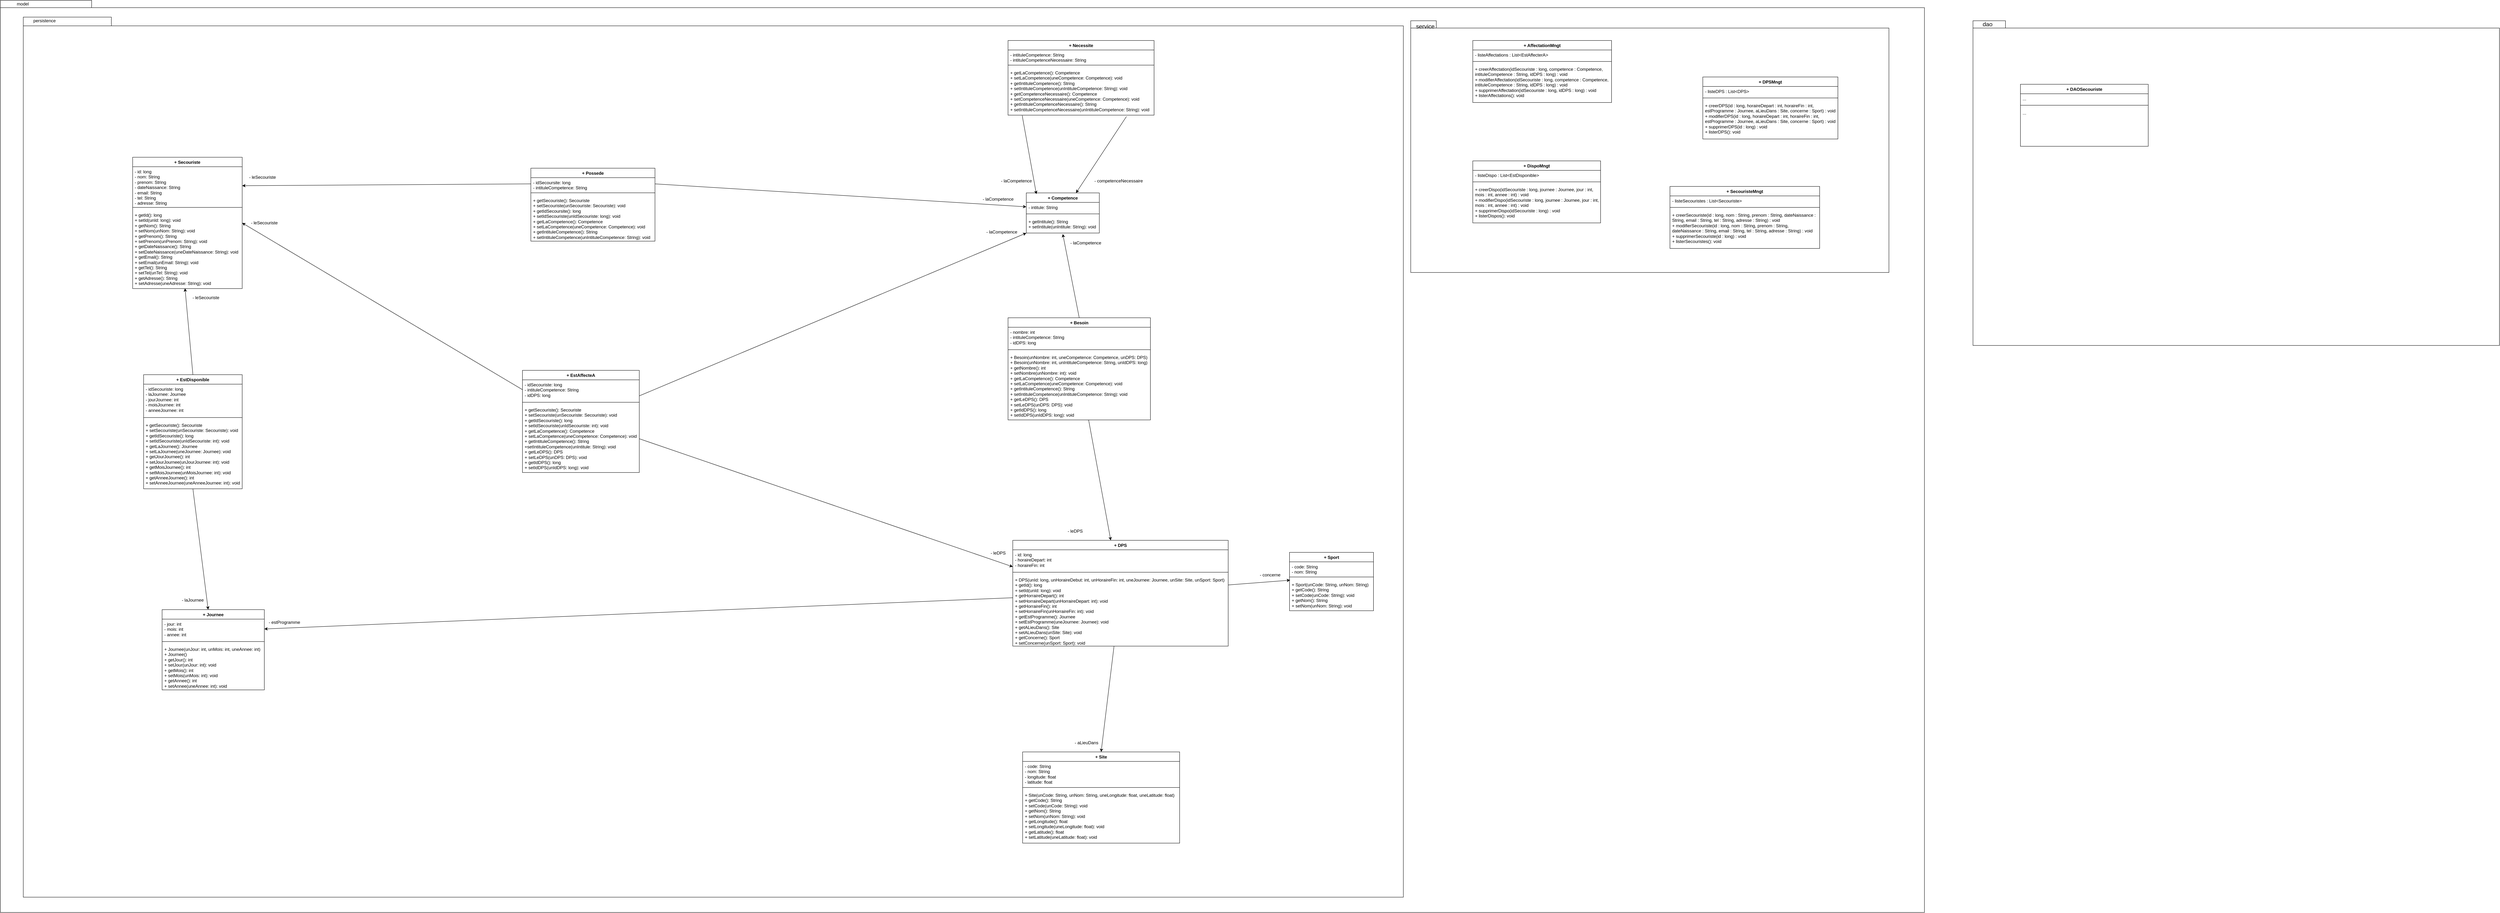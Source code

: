 <mxfile>
    <diagram id="C5RBs43oDa-KdzZeNtuy" name="Page-1">
        <mxGraphModel dx="1405" dy="262" grid="1" gridSize="10" guides="1" tooltips="1" connect="1" arrows="1" fold="1" page="1" pageScale="1" pageWidth="827" pageHeight="1169" math="0" shadow="0">
            <root>
                <mxCell id="WIyWlLk6GJQsqaUBKTNV-0"/>
                <mxCell id="WIyWlLk6GJQsqaUBKTNV-1" parent="WIyWlLk6GJQsqaUBKTNV-0"/>
                <mxCell id="ft2vWSQbbDp8k2CjRcFA-7" value="" style="group" parent="WIyWlLk6GJQsqaUBKTNV-1" vertex="1" connectable="0">
                    <mxGeometry x="-413" y="170" width="6013" height="2500" as="geometry"/>
                </mxCell>
                <mxCell id="ft2vWSQbbDp8k2CjRcFA-8" value="" style="shape=folder;fontStyle=1;spacingTop=10;tabWidth=233;tabHeight=20;tabPosition=left;html=1;whiteSpace=wrap;" parent="ft2vWSQbbDp8k2CjRcFA-7" vertex="1">
                    <mxGeometry width="5270" height="2500" as="geometry"/>
                </mxCell>
                <mxCell id="ft2vWSQbbDp8k2CjRcFA-9" value="model" style="text;html=1;align=center;verticalAlign=middle;whiteSpace=wrap;rounded=0;" parent="ft2vWSQbbDp8k2CjRcFA-7" vertex="1">
                    <mxGeometry x="1.648" y="3.995" width="119.278" height="11.194" as="geometry"/>
                </mxCell>
                <mxCell id="ft2vWSQbbDp8k2CjRcFA-13" value="" style="group" parent="ft2vWSQbbDp8k2CjRcFA-7" vertex="1" connectable="0">
                    <mxGeometry x="62.778" y="55.872" width="5560.848" height="2402.235" as="geometry"/>
                </mxCell>
                <mxCell id="ft2vWSQbbDp8k2CjRcFA-11" value="" style="shape=folder;fontStyle=1;spacingTop=10;tabWidth=70;tabHeight=24;tabPosition=left;html=1;whiteSpace=wrap;" parent="ft2vWSQbbDp8k2CjRcFA-13" vertex="1">
                    <mxGeometry y="-10" width="3780" height="2412.23" as="geometry"/>
                </mxCell>
                <mxCell id="ft2vWSQbbDp8k2CjRcFA-14" value="+ Sport" style="swimlane;fontStyle=1;align=center;verticalAlign=top;childLayout=stackLayout;horizontal=1;startSize=26;horizontalStack=0;resizeParent=1;resizeParentMax=0;resizeLast=0;collapsible=1;marginBottom=0;whiteSpace=wrap;html=1;" parent="ft2vWSQbbDp8k2CjRcFA-13" vertex="1">
                    <mxGeometry x="3468.219" y="1457.131" width="230" height="159.995" as="geometry">
                        <mxRectangle x="4737.219" y="1374.131" width="313.889" height="55.97" as="alternateBounds"/>
                    </mxGeometry>
                </mxCell>
                <mxCell id="ft2vWSQbbDp8k2CjRcFA-15" value="- code: String&lt;div&gt;- nom: String&lt;/div&gt;" style="text;strokeColor=none;fillColor=none;align=left;verticalAlign=top;spacingLeft=4;spacingRight=4;overflow=hidden;rotatable=0;points=[[0,0.5],[1,0.5]];portConstraint=eastwest;whiteSpace=wrap;html=1;" parent="ft2vWSQbbDp8k2CjRcFA-14" vertex="1">
                    <mxGeometry y="26" width="230" height="34" as="geometry"/>
                </mxCell>
                <mxCell id="ft2vWSQbbDp8k2CjRcFA-16" value="" style="line;strokeWidth=1;fillColor=none;align=left;verticalAlign=middle;spacingTop=-1;spacingLeft=3;spacingRight=3;rotatable=0;labelPosition=right;points=[];portConstraint=eastwest;strokeColor=inherit;" parent="ft2vWSQbbDp8k2CjRcFA-14" vertex="1">
                    <mxGeometry y="60" width="230" height="14.925" as="geometry"/>
                </mxCell>
                <mxCell id="ft2vWSQbbDp8k2CjRcFA-17" value="&lt;div&gt;+ Sport(unCode: String, unNom: String)&lt;/div&gt;+ getCode(): String&lt;div&gt;+ setCode(unCode: String): void&lt;/div&gt;&lt;div&gt;+ getNom(): String&lt;div&gt;+ setNom(unNom: String): void&lt;/div&gt;&lt;/div&gt;" style="text;strokeColor=none;fillColor=none;align=left;verticalAlign=top;spacingLeft=4;spacingRight=4;overflow=hidden;rotatable=0;points=[[0,0.5],[1,0.5]];portConstraint=eastwest;whiteSpace=wrap;html=1;" parent="ft2vWSQbbDp8k2CjRcFA-14" vertex="1">
                    <mxGeometry y="74.925" width="230" height="85.07" as="geometry"/>
                </mxCell>
                <mxCell id="Akj_Q5KGUya6kEIMWcKO-7" style="rounded=0;orthogonalLoop=1;jettySize=auto;html=1;" parent="ft2vWSQbbDp8k2CjRcFA-13" source="WQMvDcrjrdcJwykN7Dnw-6" target="WQMvDcrjrdcJwykN7Dnw-14" edge="1">
                    <mxGeometry relative="1" as="geometry"/>
                </mxCell>
                <mxCell id="WQMvDcrjrdcJwykN7Dnw-6" value="+ Besoin" style="swimlane;fontStyle=1;align=center;verticalAlign=top;childLayout=stackLayout;horizontal=1;startSize=26;horizontalStack=0;resizeParent=1;resizeParentMax=0;resizeLast=0;collapsible=1;marginBottom=0;whiteSpace=wrap;html=1;" parent="ft2vWSQbbDp8k2CjRcFA-13" vertex="1">
                    <mxGeometry x="2697.22" y="814.13" width="390" height="279.995" as="geometry">
                        <mxRectangle x="3637.222" y="804.131" width="282.5" height="55.97" as="alternateBounds"/>
                    </mxGeometry>
                </mxCell>
                <mxCell id="WQMvDcrjrdcJwykN7Dnw-7" value="- nombre: int&lt;div&gt;&lt;span style=&quot;background-color: transparent;&quot;&gt;- intituleCompetence: String&lt;/span&gt;&lt;/div&gt;&lt;div&gt;&lt;span style=&quot;background-color: transparent;&quot;&gt;- idDPS: long&lt;/span&gt;&lt;/div&gt;" style="text;strokeColor=none;fillColor=none;align=left;verticalAlign=top;spacingLeft=4;spacingRight=4;overflow=hidden;rotatable=0;points=[[0,0.5],[1,0.5]];portConstraint=eastwest;whiteSpace=wrap;html=1;" parent="WQMvDcrjrdcJwykN7Dnw-6" vertex="1">
                    <mxGeometry y="26" width="390" height="54" as="geometry"/>
                </mxCell>
                <mxCell id="WQMvDcrjrdcJwykN7Dnw-8" value="" style="line;strokeWidth=1;fillColor=none;align=left;verticalAlign=middle;spacingTop=-1;spacingLeft=3;spacingRight=3;rotatable=0;labelPosition=right;points=[];portConstraint=eastwest;strokeColor=inherit;" parent="WQMvDcrjrdcJwykN7Dnw-6" vertex="1">
                    <mxGeometry y="80" width="390" height="14.925" as="geometry"/>
                </mxCell>
                <mxCell id="WQMvDcrjrdcJwykN7Dnw-9" value="&lt;div&gt;+ Besoin(unNombre: int, uneCompetence: Competence, unDPS: DPS)&lt;/div&gt;&lt;div&gt;+ Besoin(unNombre: int, unIntituleCompetence: String, unIdDPS: long)&lt;/div&gt;+ getNombre(): int&lt;div&gt;+ setNombre(unNombre: int): void&lt;/div&gt;&lt;div&gt;+ getLaCompetence(): Competence&lt;/div&gt;&lt;div&gt;+ setLaCompetence(uneCompetence: Competence): void&lt;/div&gt;&lt;div&gt;+ getIntituleCompetence(): String&lt;/div&gt;&lt;div&gt;+ setIntituleCompetence(&lt;span style=&quot;background-color: transparent; color: light-dark(rgb(0, 0, 0), rgb(255, 255, 255));&quot;&gt;unIntituleCompetence: String&lt;/span&gt;&lt;span style=&quot;background-color: transparent; color: light-dark(rgb(0, 0, 0), rgb(255, 255, 255));&quot;&gt;): void&lt;/span&gt;&lt;/div&gt;&lt;div&gt;+ getLeDPS(): DPS&lt;/div&gt;&lt;div&gt;+ setLeDPS(unDPS: DPS): void&amp;nbsp;&lt;/div&gt;&lt;div&gt;+ getIdDPS(): long&lt;/div&gt;&lt;div&gt;+ setIdDPS(unIdDPS: long): void&lt;/div&gt;" style="text;strokeColor=none;fillColor=none;align=left;verticalAlign=top;spacingLeft=4;spacingRight=4;overflow=hidden;rotatable=0;points=[[0,0.5],[1,0.5]];portConstraint=eastwest;whiteSpace=wrap;html=1;" parent="WQMvDcrjrdcJwykN7Dnw-6" vertex="1">
                    <mxGeometry y="94.925" width="390" height="185.07" as="geometry"/>
                </mxCell>
                <mxCell id="ft2vWSQbbDp8k2CjRcFA-18" value="+ Site" style="swimlane;fontStyle=1;align=center;verticalAlign=top;childLayout=stackLayout;horizontal=1;startSize=26;horizontalStack=0;resizeParent=1;resizeParentMax=0;resizeLast=0;collapsible=1;marginBottom=0;whiteSpace=wrap;html=1;" parent="ft2vWSQbbDp8k2CjRcFA-13" vertex="1">
                    <mxGeometry x="2737.226" y="2004.126" width="430" height="249.995" as="geometry">
                        <mxRectangle x="940" y="1399.992" width="100" height="40.075" as="alternateBounds"/>
                    </mxGeometry>
                </mxCell>
                <mxCell id="ft2vWSQbbDp8k2CjRcFA-19" value="- code: String&lt;div&gt;- nom: String&lt;/div&gt;&lt;div&gt;- longitude: float&lt;/div&gt;&lt;div&gt;- latitude: float&lt;/div&gt;" style="text;strokeColor=none;fillColor=none;align=left;verticalAlign=top;spacingLeft=4;spacingRight=4;overflow=hidden;rotatable=0;points=[[0,0.5],[1,0.5]];portConstraint=eastwest;whiteSpace=wrap;html=1;" parent="ft2vWSQbbDp8k2CjRcFA-18" vertex="1">
                    <mxGeometry y="26" width="430" height="64" as="geometry"/>
                </mxCell>
                <mxCell id="ft2vWSQbbDp8k2CjRcFA-20" value="" style="line;strokeWidth=1;fillColor=none;align=left;verticalAlign=middle;spacingTop=-1;spacingLeft=3;spacingRight=3;rotatable=0;labelPosition=right;points=[];portConstraint=eastwest;strokeColor=inherit;" parent="ft2vWSQbbDp8k2CjRcFA-18" vertex="1">
                    <mxGeometry y="90" width="430" height="14.925" as="geometry"/>
                </mxCell>
                <mxCell id="ft2vWSQbbDp8k2CjRcFA-21" value="&lt;div&gt;+ Site(unCode: String, unNom: String, uneLongitude: float, uneLatitude: float)&lt;/div&gt;+ getCode(): String&lt;div&gt;+ setCode(unCode: String): void&lt;/div&gt;&lt;div&gt;+ getNom(): String&lt;div&gt;+ setNom(unNom: String): void&lt;/div&gt;&lt;div&gt;+ getLongitude(): float&lt;div&gt;+ setLongitude(uneLongitude: float): void&lt;/div&gt;&lt;div&gt;+ getLatitude(): float&lt;div&gt;+ setLatitude(uneLatitude: float): void&lt;/div&gt;&lt;/div&gt;&lt;/div&gt;&lt;/div&gt;" style="text;strokeColor=none;fillColor=none;align=left;verticalAlign=top;spacingLeft=4;spacingRight=4;overflow=hidden;rotatable=0;points=[[0,0.5],[1,0.5]];portConstraint=eastwest;whiteSpace=wrap;html=1;" parent="ft2vWSQbbDp8k2CjRcFA-18" vertex="1">
                    <mxGeometry y="104.925" width="430" height="145.07" as="geometry"/>
                </mxCell>
                <mxCell id="WQMvDcrjrdcJwykN7Dnw-10" value="+ Competence" style="swimlane;fontStyle=1;align=center;verticalAlign=top;childLayout=stackLayout;horizontal=1;startSize=26;horizontalStack=0;resizeParent=1;resizeParentMax=0;resizeLast=0;collapsible=1;marginBottom=0;whiteSpace=wrap;html=1;" parent="ft2vWSQbbDp8k2CjRcFA-13" vertex="1">
                    <mxGeometry x="2747.22" y="471.94" width="200" height="109.995" as="geometry">
                        <mxRectangle x="2236" y="265.36" width="191.111" height="55.97" as="alternateBounds"/>
                    </mxGeometry>
                </mxCell>
                <mxCell id="WQMvDcrjrdcJwykN7Dnw-11" value="- intitule: String" style="text;strokeColor=none;fillColor=none;align=left;verticalAlign=top;spacingLeft=4;spacingRight=4;overflow=hidden;rotatable=0;points=[[0,0.5],[1,0.5]];portConstraint=eastwest;whiteSpace=wrap;html=1;" parent="WQMvDcrjrdcJwykN7Dnw-10" vertex="1">
                    <mxGeometry y="26" width="200" height="24" as="geometry"/>
                </mxCell>
                <mxCell id="WQMvDcrjrdcJwykN7Dnw-12" value="" style="line;strokeWidth=1;fillColor=none;align=left;verticalAlign=middle;spacingTop=-1;spacingLeft=3;spacingRight=3;rotatable=0;labelPosition=right;points=[];portConstraint=eastwest;strokeColor=inherit;" parent="WQMvDcrjrdcJwykN7Dnw-10" vertex="1">
                    <mxGeometry y="50" width="200" height="14.925" as="geometry"/>
                </mxCell>
                <mxCell id="WQMvDcrjrdcJwykN7Dnw-13" value="&lt;div&gt;&lt;div&gt;+ getIntitule(): String&lt;/div&gt;&lt;/div&gt;&lt;div&gt;+ setIntitule(unIntitule: String): void&lt;/div&gt;" style="text;strokeColor=none;fillColor=none;align=left;verticalAlign=top;spacingLeft=4;spacingRight=4;overflow=hidden;rotatable=0;points=[[0,0.5],[1,0.5]];portConstraint=eastwest;whiteSpace=wrap;html=1;" parent="WQMvDcrjrdcJwykN7Dnw-10" vertex="1">
                    <mxGeometry y="64.925" width="200" height="45.07" as="geometry"/>
                </mxCell>
                <mxCell id="ft2vWSQbbDp8k2CjRcFA-22" value="+ Secouriste" style="swimlane;fontStyle=1;align=center;verticalAlign=top;childLayout=stackLayout;horizontal=1;startSize=26;horizontalStack=0;resizeParent=1;resizeParentMax=0;resizeLast=0;collapsible=1;marginBottom=0;whiteSpace=wrap;html=1;" parent="ft2vWSQbbDp8k2CjRcFA-13" vertex="1">
                    <mxGeometry x="299.582" y="374.13" width="300" height="359.995" as="geometry">
                        <mxRectangle x="50" y="60" width="100" height="30" as="alternateBounds"/>
                    </mxGeometry>
                </mxCell>
                <mxCell id="ft2vWSQbbDp8k2CjRcFA-23" value="- id: long&lt;div&gt;- nom: String&lt;/div&gt;&lt;div&gt;- prenom: String&lt;/div&gt;&lt;div&gt;- dateNaissance: String&lt;/div&gt;&lt;div&gt;- email: String&lt;/div&gt;&lt;div&gt;- tel: String&lt;/div&gt;&lt;div&gt;- adresse: String&lt;/div&gt;" style="text;strokeColor=none;fillColor=none;align=left;verticalAlign=top;spacingLeft=4;spacingRight=4;overflow=hidden;rotatable=0;points=[[0,0.5],[1,0.5]];portConstraint=eastwest;whiteSpace=wrap;html=1;" parent="ft2vWSQbbDp8k2CjRcFA-22" vertex="1">
                    <mxGeometry y="26" width="300" height="104" as="geometry"/>
                </mxCell>
                <mxCell id="ft2vWSQbbDp8k2CjRcFA-24" value="" style="line;strokeWidth=1;fillColor=none;align=left;verticalAlign=middle;spacingTop=-1;spacingLeft=3;spacingRight=3;rotatable=0;labelPosition=right;points=[];portConstraint=eastwest;strokeColor=inherit;" parent="ft2vWSQbbDp8k2CjRcFA-22" vertex="1">
                    <mxGeometry y="130" width="300" height="14.925" as="geometry"/>
                </mxCell>
                <mxCell id="ft2vWSQbbDp8k2CjRcFA-25" value="+ getId(): long&lt;div&gt;+ setId(unId: long): void&lt;/div&gt;&lt;div&gt;+ getNom(): String&lt;div&gt;+ setNom(unNom: String): void&lt;/div&gt;&lt;/div&gt;&lt;div&gt;+ getPrenom(): String&lt;div&gt;+ setPrenom(unPrenom: String): void&lt;/div&gt;&lt;/div&gt;&lt;div&gt;+ getDateNaissance(): String&lt;div&gt;+ setDateNaissance(uneDateNaissance: String): void&lt;/div&gt;&lt;/div&gt;&lt;div&gt;+ getEmail(): String&lt;div&gt;+ setEmail(unEmail: String): void&lt;/div&gt;&lt;/div&gt;&lt;div&gt;+ getTel(): String&lt;div&gt;+ setTel(unTel: String): void&lt;/div&gt;&lt;/div&gt;&lt;div&gt;+ getAdresse(): String&lt;div&gt;+ setAdresse(uneAdresse: String): void&lt;/div&gt;&lt;/div&gt;" style="text;strokeColor=none;fillColor=none;align=left;verticalAlign=top;spacingLeft=4;spacingRight=4;overflow=hidden;rotatable=0;points=[[0,0.5],[1,0.5]];portConstraint=eastwest;whiteSpace=wrap;html=1;" parent="ft2vWSQbbDp8k2CjRcFA-22" vertex="1">
                    <mxGeometry y="144.925" width="300" height="215.07" as="geometry"/>
                </mxCell>
                <mxCell id="Akj_Q5KGUya6kEIMWcKO-8" style="rounded=0;orthogonalLoop=1;jettySize=auto;html=1;entryX=0.5;entryY=0;entryDx=0;entryDy=0;" parent="ft2vWSQbbDp8k2CjRcFA-13" source="WQMvDcrjrdcJwykN7Dnw-14" target="ft2vWSQbbDp8k2CjRcFA-18" edge="1">
                    <mxGeometry relative="1" as="geometry"/>
                </mxCell>
                <mxCell id="Akj_Q5KGUya6kEIMWcKO-10" style="rounded=0;orthogonalLoop=1;jettySize=auto;html=1;entryX=1;entryY=0.5;entryDx=0;entryDy=0;" parent="ft2vWSQbbDp8k2CjRcFA-13" source="WQMvDcrjrdcJwykN7Dnw-14" target="ft2vWSQbbDp8k2CjRcFA-35" edge="1">
                    <mxGeometry relative="1" as="geometry"/>
                </mxCell>
                <mxCell id="WQMvDcrjrdcJwykN7Dnw-14" value="+ DPS" style="swimlane;fontStyle=1;align=center;verticalAlign=top;childLayout=stackLayout;horizontal=1;startSize=26;horizontalStack=0;resizeParent=1;resizeParentMax=0;resizeLast=0;collapsible=1;marginBottom=0;whiteSpace=wrap;html=1;" parent="ft2vWSQbbDp8k2CjRcFA-13" vertex="1">
                    <mxGeometry x="2710.227" y="1424.13" width="590" height="289.995" as="geometry">
                        <mxRectangle x="990" y="1109.996" width="100" height="40.075" as="alternateBounds"/>
                    </mxGeometry>
                </mxCell>
                <mxCell id="WQMvDcrjrdcJwykN7Dnw-15" value="&lt;div&gt;- id: long&lt;/div&gt;&lt;div&gt;- horaireDepart: int&lt;/div&gt;&lt;div&gt;- horaireFin: int&lt;/div&gt;" style="text;strokeColor=none;fillColor=none;align=left;verticalAlign=top;spacingLeft=4;spacingRight=4;overflow=hidden;rotatable=0;points=[[0,0.5],[1,0.5]];portConstraint=eastwest;whiteSpace=wrap;html=1;" parent="WQMvDcrjrdcJwykN7Dnw-14" vertex="1">
                    <mxGeometry y="26" width="590" height="54" as="geometry"/>
                </mxCell>
                <mxCell id="WQMvDcrjrdcJwykN7Dnw-16" value="" style="line;strokeWidth=1;fillColor=none;align=left;verticalAlign=middle;spacingTop=-1;spacingLeft=3;spacingRight=3;rotatable=0;labelPosition=right;points=[];portConstraint=eastwest;strokeColor=inherit;" parent="WQMvDcrjrdcJwykN7Dnw-14" vertex="1">
                    <mxGeometry y="80" width="590" height="14.925" as="geometry"/>
                </mxCell>
                <mxCell id="WQMvDcrjrdcJwykN7Dnw-17" value="&lt;div&gt;&lt;div&gt;+ DPS(unId: long, unHoraireDebut: int, unHoraireFin: int, uneJournee: Journee, unSite: Site, unSport: Sport)&lt;/div&gt;&lt;div&gt;+ getId(): long&lt;/div&gt;&lt;/div&gt;&lt;div&gt;+ setId(unId: long): void&lt;/div&gt;&lt;div&gt;+ getHorraireDepart(): int&lt;/div&gt;&lt;div&gt;+ setHorraireDepart(unHorraireDepart: int): void&lt;/div&gt;&lt;div&gt;+ getHorraireFin(): int&lt;/div&gt;&lt;div&gt;+ setHorraireFin(unHorraireFin: int): void&lt;/div&gt;&lt;div&gt;+ getEstProgramme(): Journee&lt;/div&gt;&lt;div&gt;+ setEstProgramme(uneJournee: Journee): void&lt;/div&gt;&lt;div&gt;+ getALieuDans(): Site&lt;/div&gt;&lt;div&gt;+ setALieuDans(unSite: Site): void&lt;/div&gt;&lt;div&gt;+ getConcerne(): Sport&lt;/div&gt;&lt;div&gt;+ setConcerne(unSport: Sport): void&lt;/div&gt;" style="text;strokeColor=none;fillColor=none;align=left;verticalAlign=top;spacingLeft=4;spacingRight=4;overflow=hidden;rotatable=0;points=[[0,0.5],[1,0.5]];portConstraint=eastwest;whiteSpace=wrap;html=1;" parent="WQMvDcrjrdcJwykN7Dnw-14" vertex="1">
                    <mxGeometry y="94.925" width="590" height="195.07" as="geometry"/>
                </mxCell>
                <mxCell id="ft2vWSQbbDp8k2CjRcFA-26" value="+ Possede" style="swimlane;fontStyle=1;align=center;verticalAlign=top;childLayout=stackLayout;horizontal=1;startSize=26;horizontalStack=0;resizeParent=1;resizeParentMax=0;resizeLast=0;collapsible=1;marginBottom=0;whiteSpace=wrap;html=1;" parent="ft2vWSQbbDp8k2CjRcFA-13" vertex="1">
                    <mxGeometry x="1390.221" y="404.127" width="340" height="199.995" as="geometry">
                        <mxRectangle x="1381.111" y="130.597" width="313.889" height="55.97" as="alternateBounds"/>
                    </mxGeometry>
                </mxCell>
                <mxCell id="ft2vWSQbbDp8k2CjRcFA-27" value="&lt;div&gt;- idSecoursite: long&lt;/div&gt;&lt;div&gt;&lt;span style=&quot;background-color: transparent;&quot;&gt;- intituleCompetence: String&lt;/span&gt;&lt;/div&gt;" style="text;strokeColor=none;fillColor=none;align=left;verticalAlign=top;spacingLeft=4;spacingRight=4;overflow=hidden;rotatable=0;points=[[0,0.5],[1,0.5]];portConstraint=eastwest;whiteSpace=wrap;html=1;" parent="ft2vWSQbbDp8k2CjRcFA-26" vertex="1">
                    <mxGeometry y="26" width="340" height="34" as="geometry"/>
                </mxCell>
                <mxCell id="ft2vWSQbbDp8k2CjRcFA-28" value="" style="line;strokeWidth=1;fillColor=none;align=left;verticalAlign=middle;spacingTop=-1;spacingLeft=3;spacingRight=3;rotatable=0;labelPosition=right;points=[];portConstraint=eastwest;strokeColor=inherit;" parent="ft2vWSQbbDp8k2CjRcFA-26" vertex="1">
                    <mxGeometry y="60" width="340" height="14.925" as="geometry"/>
                </mxCell>
                <mxCell id="ft2vWSQbbDp8k2CjRcFA-29" value="+ getSecouriste(): Secouriste&lt;div&gt;+ setSecouriste(unSecouriste: Secouriste): void&lt;/div&gt;&lt;div&gt;+ getIdSecoursite(): long&lt;/div&gt;&lt;div&gt;+ setIdSecouriste(unIdSecouriste: long): void&lt;/div&gt;&lt;div&gt;+ getLaCompetence(): Competence&lt;/div&gt;&lt;div&gt;+ setLaCompetence(uneCompetence: Competence): void&lt;/div&gt;&lt;div&gt;+ getIntituleCompetence(): String&lt;/div&gt;&lt;div&gt;+ setIntituleCompetence(unIntituleCompetence: String): void&lt;/div&gt;" style="text;strokeColor=none;fillColor=none;align=left;verticalAlign=top;spacingLeft=4;spacingRight=4;overflow=hidden;rotatable=0;points=[[0,0.5],[1,0.5]];portConstraint=eastwest;whiteSpace=wrap;html=1;" parent="ft2vWSQbbDp8k2CjRcFA-26" vertex="1">
                    <mxGeometry y="74.925" width="340" height="125.07" as="geometry"/>
                </mxCell>
                <mxCell id="ft2vWSQbbDp8k2CjRcFA-30" value="+ Necessite" style="swimlane;fontStyle=1;align=center;verticalAlign=top;childLayout=stackLayout;horizontal=1;startSize=26;horizontalStack=0;resizeParent=1;resizeParentMax=0;resizeLast=0;collapsible=1;marginBottom=0;whiteSpace=wrap;html=1;" parent="ft2vWSQbbDp8k2CjRcFA-13" vertex="1">
                    <mxGeometry x="2697.222" y="54.13" width="400" height="204.595" as="geometry">
                        <mxRectangle x="2861.777" y="94.13" width="191.111" height="55.97" as="alternateBounds"/>
                    </mxGeometry>
                </mxCell>
                <mxCell id="ft2vWSQbbDp8k2CjRcFA-31" value="&lt;div&gt;&lt;span style=&quot;background-color: transparent;&quot;&gt;- intituleCompetence: String&lt;/span&gt;&lt;/div&gt;&lt;div&gt;&lt;span style=&quot;background-color: transparent;&quot;&gt;- intituleCompetenceNecessaire: String&lt;/span&gt;&lt;/div&gt;" style="text;strokeColor=none;fillColor=none;align=left;verticalAlign=top;spacingLeft=4;spacingRight=4;overflow=hidden;rotatable=0;points=[[0,0.5],[1,0.5]];portConstraint=eastwest;whiteSpace=wrap;html=1;" parent="ft2vWSQbbDp8k2CjRcFA-30" vertex="1">
                    <mxGeometry y="26" width="400" height="34" as="geometry"/>
                </mxCell>
                <mxCell id="ft2vWSQbbDp8k2CjRcFA-32" value="" style="line;strokeWidth=1;fillColor=none;align=left;verticalAlign=middle;spacingTop=-1;spacingLeft=3;spacingRight=3;rotatable=0;labelPosition=right;points=[];portConstraint=eastwest;strokeColor=inherit;" parent="ft2vWSQbbDp8k2CjRcFA-30" vertex="1">
                    <mxGeometry y="60" width="400" height="14.925" as="geometry"/>
                </mxCell>
                <mxCell id="ft2vWSQbbDp8k2CjRcFA-33" value="&lt;div&gt;+ getLaCompetence(): Competence&lt;/div&gt;&lt;div&gt;+ setLaCompetence(uneCompetence: Competence): void&lt;/div&gt;&lt;div&gt;+ getIntituleCompetence(): String&lt;/div&gt;&lt;div&gt;+ setIntituleCompetence(unIntituleCompetence: String): void&lt;/div&gt;&lt;div&gt;+ getCompetenceNecessaire(): Competence&lt;/div&gt;&lt;div&gt;+ setCompetenceNecessaire(uneCompetence: Competence): void&lt;/div&gt;&lt;div&gt;+ getIntituleCompetenceNecessaire(): String&lt;/div&gt;&lt;div&gt;+ setIntituleCompetenceNecessaire(unIntituleCompetence: String): void&lt;/div&gt;" style="text;strokeColor=none;fillColor=none;align=left;verticalAlign=top;spacingLeft=4;spacingRight=4;overflow=hidden;rotatable=0;points=[[0,0.5],[1,0.5]];portConstraint=eastwest;whiteSpace=wrap;html=1;" parent="ft2vWSQbbDp8k2CjRcFA-30" vertex="1">
                    <mxGeometry y="74.925" width="400" height="129.67" as="geometry"/>
                </mxCell>
                <mxCell id="ft2vWSQbbDp8k2CjRcFA-34" value="+ Journee" style="swimlane;fontStyle=1;align=center;verticalAlign=top;childLayout=stackLayout;horizontal=1;startSize=26;horizontalStack=0;resizeParent=1;resizeParentMax=0;resizeLast=0;collapsible=1;marginBottom=0;whiteSpace=wrap;html=1;" parent="ft2vWSQbbDp8k2CjRcFA-13" vertex="1">
                    <mxGeometry x="380.224" y="1614.127" width="280" height="219.995" as="geometry">
                        <mxRectangle x="240" y="1349.179" width="100" height="40.075" as="alternateBounds"/>
                    </mxGeometry>
                </mxCell>
                <mxCell id="ft2vWSQbbDp8k2CjRcFA-35" value="&lt;div&gt;- jour: int&lt;/div&gt;&lt;div&gt;- mois: int&lt;/div&gt;&lt;div&gt;- annee: int&lt;/div&gt;" style="text;strokeColor=none;fillColor=none;align=left;verticalAlign=top;spacingLeft=4;spacingRight=4;overflow=hidden;rotatable=0;points=[[0,0.5],[1,0.5]];portConstraint=eastwest;whiteSpace=wrap;html=1;" parent="ft2vWSQbbDp8k2CjRcFA-34" vertex="1">
                    <mxGeometry y="26" width="280" height="54" as="geometry"/>
                </mxCell>
                <mxCell id="ft2vWSQbbDp8k2CjRcFA-36" value="" style="line;strokeWidth=1;fillColor=none;align=left;verticalAlign=middle;spacingTop=-1;spacingLeft=3;spacingRight=3;rotatable=0;labelPosition=right;points=[];portConstraint=eastwest;strokeColor=inherit;" parent="ft2vWSQbbDp8k2CjRcFA-34" vertex="1">
                    <mxGeometry y="80" width="280" height="14.925" as="geometry"/>
                </mxCell>
                <mxCell id="ft2vWSQbbDp8k2CjRcFA-37" value="&lt;div&gt;+ Journee(unJour: int, unMois: int, uneAnnee: int)&lt;/div&gt;&lt;div&gt;+ Journee()&lt;/div&gt;+ getJour(): int&lt;div&gt;+ setJour(unJour: int): void&lt;/div&gt;&lt;div&gt;+ getMois(): int&lt;/div&gt;&lt;div&gt;+ setMois(unMois: int): void&lt;/div&gt;&lt;div&gt;+ getAnnee(): int&lt;/div&gt;&lt;div&gt;+ setAnnee(uneAnnee: int): void&lt;/div&gt;" style="text;strokeColor=none;fillColor=none;align=left;verticalAlign=top;spacingLeft=4;spacingRight=4;overflow=hidden;rotatable=0;points=[[0,0.5],[1,0.5]];portConstraint=eastwest;whiteSpace=wrap;html=1;" parent="ft2vWSQbbDp8k2CjRcFA-34" vertex="1">
                    <mxGeometry y="94.925" width="280" height="125.07" as="geometry"/>
                </mxCell>
                <mxCell id="ft2vWSQbbDp8k2CjRcFA-38" style="rounded=0;orthogonalLoop=1;jettySize=auto;html=1;entryX=1;entryY=0.5;entryDx=0;entryDy=0;exitX=0;exitY=0.5;exitDx=0;exitDy=0;" parent="ft2vWSQbbDp8k2CjRcFA-13" source="WQMvDcrjrdcJwykN7Dnw-19" target="ft2vWSQbbDp8k2CjRcFA-22" edge="1">
                    <mxGeometry relative="1" as="geometry"/>
                </mxCell>
                <mxCell id="WQMvDcrjrdcJwykN7Dnw-18" value="+ EstAffecteA" style="swimlane;fontStyle=1;align=center;verticalAlign=top;childLayout=stackLayout;horizontal=1;startSize=26;horizontalStack=0;resizeParent=1;resizeParentMax=0;resizeLast=0;collapsible=1;marginBottom=0;whiteSpace=wrap;html=1;" parent="ft2vWSQbbDp8k2CjRcFA-13" vertex="1">
                    <mxGeometry x="1367.22" y="958.23" width="320" height="279.995" as="geometry">
                        <mxRectangle x="590" y="519.991" width="100" height="40.075" as="alternateBounds"/>
                    </mxGeometry>
                </mxCell>
                <mxCell id="WQMvDcrjrdcJwykN7Dnw-19" value="&lt;div&gt;- idSecouriste: long&lt;/div&gt;&lt;div&gt;&lt;span style=&quot;background-color: transparent;&quot;&gt;- intituleCompetence: String&lt;/span&gt;&lt;/div&gt;&lt;div&gt;&lt;span style=&quot;background-color: transparent;&quot;&gt;- idDPS: long&lt;/span&gt;&lt;/div&gt;" style="text;strokeColor=none;fillColor=none;align=left;verticalAlign=top;spacingLeft=4;spacingRight=4;overflow=hidden;rotatable=0;points=[[0,0.5],[1,0.5]];portConstraint=eastwest;whiteSpace=wrap;html=1;" parent="WQMvDcrjrdcJwykN7Dnw-18" vertex="1">
                    <mxGeometry y="26" width="320" height="54" as="geometry"/>
                </mxCell>
                <mxCell id="WQMvDcrjrdcJwykN7Dnw-20" value="" style="line;strokeWidth=1;fillColor=none;align=left;verticalAlign=middle;spacingTop=-1;spacingLeft=3;spacingRight=3;rotatable=0;labelPosition=right;points=[];portConstraint=eastwest;strokeColor=inherit;" parent="WQMvDcrjrdcJwykN7Dnw-18" vertex="1">
                    <mxGeometry y="80" width="320" height="14.925" as="geometry"/>
                </mxCell>
                <mxCell id="WQMvDcrjrdcJwykN7Dnw-21" value="&lt;div&gt;&lt;div&gt;+ getSecouriste(): Secouriste&lt;/div&gt;&lt;/div&gt;&lt;div&gt;+ setSecouriste(unSecouriste: Secouriste): void&lt;/div&gt;&lt;div&gt;+ getIdSecouriste(): long&lt;/div&gt;&lt;div&gt;+ setIdSecouriste(unIdSecouriste: int): void&lt;/div&gt;&lt;div&gt;+ getLaCompetence(): Competence&lt;/div&gt;&lt;div&gt;+ setLaCompetence(uneCompetence: Competence): void&lt;/div&gt;&lt;div&gt;+ getIntituleCompetence(): String&lt;/div&gt;&lt;div&gt;+setIntituleCompetence(unIntitule: String): void&lt;/div&gt;&lt;div&gt;+ getLeDPS(): DPS&lt;/div&gt;&lt;div&gt;+ setLeDPS(unDPS: DPS): void&lt;/div&gt;&lt;div&gt;+ getIdDPS(): long&lt;/div&gt;&lt;div&gt;+ setIdDPS(unIdDPS: long): void&lt;/div&gt;" style="text;strokeColor=none;fillColor=none;align=left;verticalAlign=top;spacingLeft=4;spacingRight=4;overflow=hidden;rotatable=0;points=[[0,0.5],[1,0.5]];portConstraint=eastwest;whiteSpace=wrap;html=1;" parent="WQMvDcrjrdcJwykN7Dnw-18" vertex="1">
                    <mxGeometry y="94.925" width="320" height="185.07" as="geometry"/>
                </mxCell>
                <mxCell id="Akj_Q5KGUya6kEIMWcKO-2" style="rounded=0;orthogonalLoop=1;jettySize=auto;html=1;exitX=0.5;exitY=1;exitDx=0;exitDy=0;" parent="ft2vWSQbbDp8k2CjRcFA-13" source="WQMvDcrjrdcJwykN7Dnw-22" target="ft2vWSQbbDp8k2CjRcFA-34" edge="1">
                    <mxGeometry relative="1" as="geometry"/>
                </mxCell>
                <mxCell id="WQMvDcrjrdcJwykN7Dnw-22" value="+ EstDisponible" style="swimlane;fontStyle=1;align=center;verticalAlign=top;childLayout=stackLayout;horizontal=1;startSize=26;horizontalStack=0;resizeParent=1;resizeParentMax=0;resizeLast=0;collapsible=1;marginBottom=0;whiteSpace=wrap;html=1;" parent="ft2vWSQbbDp8k2CjRcFA-13" vertex="1">
                    <mxGeometry x="329.583" y="970.147" width="270" height="312.715" as="geometry">
                        <mxRectangle x="60" y="520" width="100" height="30" as="alternateBounds"/>
                    </mxGeometry>
                </mxCell>
                <mxCell id="WQMvDcrjrdcJwykN7Dnw-23" value="&lt;div&gt;- idSecouriste: long&lt;/div&gt;&lt;div&gt;- laJournee: Journee&lt;/div&gt;&lt;div&gt;- jourJournee: int&lt;/div&gt;&lt;div&gt;- moisJournee: int&lt;/div&gt;&lt;div&gt;- anneeJournee: int&lt;/div&gt;" style="text;strokeColor=none;fillColor=none;align=left;verticalAlign=top;spacingLeft=4;spacingRight=4;overflow=hidden;rotatable=0;points=[[0,0.5],[1,0.5]];portConstraint=eastwest;whiteSpace=wrap;html=1;" parent="WQMvDcrjrdcJwykN7Dnw-22" vertex="1">
                    <mxGeometry y="26" width="270" height="84" as="geometry"/>
                </mxCell>
                <mxCell id="WQMvDcrjrdcJwykN7Dnw-24" value="" style="line;strokeWidth=1;fillColor=none;align=left;verticalAlign=middle;spacingTop=-1;spacingLeft=3;spacingRight=3;rotatable=0;labelPosition=right;points=[];portConstraint=eastwest;strokeColor=inherit;" parent="WQMvDcrjrdcJwykN7Dnw-22" vertex="1">
                    <mxGeometry y="110" width="270" height="14.925" as="geometry"/>
                </mxCell>
                <mxCell id="WQMvDcrjrdcJwykN7Dnw-25" value="&lt;div&gt;&lt;div&gt;+ getSecouriste(): Secouriste&lt;/div&gt;&lt;/div&gt;&lt;div&gt;+ setSecouriste(unSecouriste: Secouriste): void&lt;/div&gt;&lt;div&gt;+ getIdSecouriste(): long&lt;/div&gt;&lt;div&gt;+ setIdSecouriste(unIdSecouriste: int): void&lt;/div&gt;&lt;div&gt;+ getLaJournee(): Journee&lt;/div&gt;&lt;div&gt;+ setLaJournee(uneJournee: Journee): void&lt;/div&gt;&lt;div&gt;+ getJourJournee(): int&lt;/div&gt;&lt;div&gt;+ setJourJournee(unJourJournee: int): void&lt;/div&gt;&lt;div&gt;+&amp;nbsp;&lt;span style=&quot;background-color: transparent; color: light-dark(rgb(0, 0, 0), rgb(255, 255, 255));&quot;&gt;getMoisJournee(): int&lt;/span&gt;&lt;/div&gt;&lt;div&gt;+ s&lt;span style=&quot;background-color: transparent; color: light-dark(rgb(0, 0, 0), rgb(255, 255, 255));&quot;&gt;etMoisJournee(unMoisJournee: int): void&lt;/span&gt;&lt;/div&gt;&lt;div&gt;&lt;span style=&quot;background-color: transparent; color: light-dark(rgb(0, 0, 0), rgb(255, 255, 255));&quot;&gt;+ getAnneeJournee(): int&lt;/span&gt;&lt;/div&gt;&lt;div&gt;&lt;span style=&quot;background-color: transparent; color: light-dark(rgb(0, 0, 0), rgb(255, 255, 255));&quot;&gt;+ setAnneeJournee(uneAnneeJournee: int): void&lt;/span&gt;&lt;/div&gt;" style="text;strokeColor=none;fillColor=none;align=left;verticalAlign=top;spacingLeft=4;spacingRight=4;overflow=hidden;rotatable=0;points=[[0,0.5],[1,0.5]];portConstraint=eastwest;whiteSpace=wrap;html=1;" parent="WQMvDcrjrdcJwykN7Dnw-22" vertex="1">
                    <mxGeometry y="124.925" width="270" height="187.79" as="geometry"/>
                </mxCell>
                <mxCell id="ft2vWSQbbDp8k2CjRcFA-39" style="rounded=0;orthogonalLoop=1;jettySize=auto;html=1;entryX=0;entryY=1;entryDx=0;entryDy=0;exitX=1;exitY=0.25;exitDx=0;exitDy=0;" parent="ft2vWSQbbDp8k2CjRcFA-13" source="WQMvDcrjrdcJwykN7Dnw-18" target="WQMvDcrjrdcJwykN7Dnw-10" edge="1">
                    <mxGeometry relative="1" as="geometry">
                        <mxPoint x="2416.944" y="466.418" as="targetPoint"/>
                    </mxGeometry>
                </mxCell>
                <mxCell id="ft2vWSQbbDp8k2CjRcFA-40" style="rounded=0;orthogonalLoop=1;jettySize=auto;html=1;entryX=0;entryY=0.25;entryDx=0;entryDy=0;exitX=1;exitY=0.5;exitDx=0;exitDy=0;" parent="ft2vWSQbbDp8k2CjRcFA-13" source="WQMvDcrjrdcJwykN7Dnw-21" target="WQMvDcrjrdcJwykN7Dnw-14" edge="1">
                    <mxGeometry relative="1" as="geometry"/>
                </mxCell>
                <mxCell id="ft2vWSQbbDp8k2CjRcFA-41" style="rounded=0;orthogonalLoop=1;jettySize=auto;html=1;entryX=0.138;entryY=0.029;entryDx=0;entryDy=0;exitX=0.097;exitY=1.008;exitDx=0;exitDy=0;exitPerimeter=0;entryPerimeter=0;" parent="ft2vWSQbbDp8k2CjRcFA-13" source="ft2vWSQbbDp8k2CjRcFA-33" target="WQMvDcrjrdcJwykN7Dnw-10" edge="1">
                    <mxGeometry relative="1" as="geometry"/>
                </mxCell>
                <mxCell id="ft2vWSQbbDp8k2CjRcFA-42" style="rounded=0;orthogonalLoop=1;jettySize=auto;html=1;exitX=0.811;exitY=1.028;exitDx=0;exitDy=0;exitPerimeter=0;" parent="ft2vWSQbbDp8k2CjRcFA-13" source="ft2vWSQbbDp8k2CjRcFA-33" target="WQMvDcrjrdcJwykN7Dnw-10" edge="1">
                    <mxGeometry relative="1" as="geometry"/>
                </mxCell>
                <mxCell id="Akj_Q5KGUya6kEIMWcKO-1" style="rounded=0;orthogonalLoop=1;jettySize=auto;html=1;exitX=0.5;exitY=0;exitDx=0;exitDy=0;entryX=0.478;entryY=0.997;entryDx=0;entryDy=0;entryPerimeter=0;" parent="ft2vWSQbbDp8k2CjRcFA-13" source="WQMvDcrjrdcJwykN7Dnw-22" target="ft2vWSQbbDp8k2CjRcFA-25" edge="1">
                    <mxGeometry relative="1" as="geometry"/>
                </mxCell>
                <mxCell id="Akj_Q5KGUya6kEIMWcKO-4" style="rounded=0;orthogonalLoop=1;jettySize=auto;html=1;exitX=0;exitY=0.5;exitDx=0;exitDy=0;entryX=1;entryY=0.5;entryDx=0;entryDy=0;" parent="ft2vWSQbbDp8k2CjRcFA-13" source="ft2vWSQbbDp8k2CjRcFA-27" target="ft2vWSQbbDp8k2CjRcFA-23" edge="1">
                    <mxGeometry relative="1" as="geometry"/>
                </mxCell>
                <mxCell id="Akj_Q5KGUya6kEIMWcKO-5" style="rounded=0;orthogonalLoop=1;jettySize=auto;html=1;exitX=1;exitY=0.5;exitDx=0;exitDy=0;entryX=0;entryY=0.5;entryDx=0;entryDy=0;" parent="ft2vWSQbbDp8k2CjRcFA-13" source="ft2vWSQbbDp8k2CjRcFA-27" target="WQMvDcrjrdcJwykN7Dnw-11" edge="1">
                    <mxGeometry relative="1" as="geometry"/>
                </mxCell>
                <mxCell id="Akj_Q5KGUya6kEIMWcKO-6" style="rounded=0;orthogonalLoop=1;jettySize=auto;html=1;exitX=0.5;exitY=0;exitDx=0;exitDy=0;entryX=0.5;entryY=1.06;entryDx=0;entryDy=0;entryPerimeter=0;" parent="ft2vWSQbbDp8k2CjRcFA-13" source="WQMvDcrjrdcJwykN7Dnw-6" target="WQMvDcrjrdcJwykN7Dnw-13" edge="1">
                    <mxGeometry relative="1" as="geometry"/>
                </mxCell>
                <mxCell id="Akj_Q5KGUya6kEIMWcKO-9" style="rounded=0;orthogonalLoop=1;jettySize=auto;html=1;entryX=0.007;entryY=0.016;entryDx=0;entryDy=0;entryPerimeter=0;" parent="ft2vWSQbbDp8k2CjRcFA-13" source="WQMvDcrjrdcJwykN7Dnw-14" target="ft2vWSQbbDp8k2CjRcFA-17" edge="1">
                    <mxGeometry relative="1" as="geometry"/>
                </mxCell>
                <mxCell id="Akj_Q5KGUya6kEIMWcKO-11" value="- leSecouriste" style="text;html=1;align=center;verticalAlign=middle;whiteSpace=wrap;rounded=0;" parent="ft2vWSQbbDp8k2CjRcFA-13" vertex="1">
                    <mxGeometry x="460.22" y="744.13" width="79.78" height="30" as="geometry"/>
                </mxCell>
                <mxCell id="Akj_Q5KGUya6kEIMWcKO-12" value="- laJournee" style="text;html=1;align=center;verticalAlign=middle;whiteSpace=wrap;rounded=0;" parent="ft2vWSQbbDp8k2CjRcFA-13" vertex="1">
                    <mxGeometry x="429.47" y="1572.63" width="70.22" height="30" as="geometry"/>
                </mxCell>
                <mxCell id="6_dzDxeR3W1hItAcW-Ov-1" value="" style="shape=folder;fontStyle=1;spacingTop=10;tabWidth=70;tabHeight=20;tabPosition=left;html=1;whiteSpace=wrap;" parent="ft2vWSQbbDp8k2CjRcFA-13" vertex="1">
                    <mxGeometry x="3800.22" width="1309.78" height="690" as="geometry"/>
                </mxCell>
                <mxCell id="6_dzDxeR3W1hItAcW-Ov-2" value="service" style="text;strokeColor=none;fillColor=none;html=1;align=center;verticalAlign=middle;whiteSpace=wrap;rounded=0;fontSize=16;" parent="ft2vWSQbbDp8k2CjRcFA-13" vertex="1">
                    <mxGeometry x="3810.222" y="-0.002" width="60" height="30" as="geometry"/>
                </mxCell>
                <mxCell id="6_dzDxeR3W1hItAcW-Ov-3" value="+ AffectationMngt" style="swimlane;fontStyle=1;align=center;verticalAlign=top;childLayout=stackLayout;horizontal=1;startSize=26;horizontalStack=0;resizeParent=1;resizeParentMax=0;resizeLast=0;collapsible=1;marginBottom=0;whiteSpace=wrap;html=1;" parent="ft2vWSQbbDp8k2CjRcFA-13" vertex="1">
                    <mxGeometry x="3970.222" y="54.128" width="380" height="169.995" as="geometry">
                        <mxRectangle x="50" y="60" width="100" height="30" as="alternateBounds"/>
                    </mxGeometry>
                </mxCell>
                <mxCell id="6_dzDxeR3W1hItAcW-Ov-4" value="- listeAffectations : List&amp;lt;EstAffecterA&amp;gt;" style="text;strokeColor=none;fillColor=none;align=left;verticalAlign=top;spacingLeft=4;spacingRight=4;overflow=hidden;rotatable=0;points=[[0,0.5],[1,0.5]];portConstraint=eastwest;whiteSpace=wrap;html=1;" parent="6_dzDxeR3W1hItAcW-Ov-3" vertex="1">
                    <mxGeometry y="26" width="380" height="24" as="geometry"/>
                </mxCell>
                <mxCell id="6_dzDxeR3W1hItAcW-Ov-5" value="" style="line;strokeWidth=1;fillColor=none;align=left;verticalAlign=middle;spacingTop=-1;spacingLeft=3;spacingRight=3;rotatable=0;labelPosition=right;points=[];portConstraint=eastwest;strokeColor=inherit;" parent="6_dzDxeR3W1hItAcW-Ov-3" vertex="1">
                    <mxGeometry y="50" width="380" height="14.925" as="geometry"/>
                </mxCell>
                <mxCell id="6_dzDxeR3W1hItAcW-Ov-6" value="+ creerAffectation(idSecouriste : long, competence : Competence, intituleCompetence : String, idDPS : long) : void&lt;div&gt;+ modifierAffectation(&lt;span style=&quot;background-color: transparent; color: light-dark(rgb(0, 0, 0), rgb(255, 255, 255));&quot;&gt;idSecouriste : long, competence : Competence, intituleCompetence : String, idDPS : long) : void&lt;/span&gt;&lt;/div&gt;&lt;div&gt;&lt;span style=&quot;background-color: transparent; color: light-dark(rgb(0, 0, 0), rgb(255, 255, 255));&quot;&gt;+ supprimerAffectation(idSecouriste : long, idDPS : long) : void&lt;/span&gt;&lt;/div&gt;&lt;div&gt;&lt;span style=&quot;background-color: transparent; color: light-dark(rgb(0, 0, 0), rgb(255, 255, 255));&quot;&gt;+ listerAffectations(): void&lt;/span&gt;&lt;/div&gt;" style="text;strokeColor=none;fillColor=none;align=left;verticalAlign=top;spacingLeft=4;spacingRight=4;overflow=hidden;rotatable=0;points=[[0,0.5],[1,0.5]];portConstraint=eastwest;whiteSpace=wrap;html=1;" parent="6_dzDxeR3W1hItAcW-Ov-3" vertex="1">
                    <mxGeometry y="64.925" width="380" height="105.07" as="geometry"/>
                </mxCell>
                <mxCell id="6_dzDxeR3W1hItAcW-Ov-7" value="+ DispoMngt" style="swimlane;fontStyle=1;align=center;verticalAlign=top;childLayout=stackLayout;horizontal=1;startSize=26;horizontalStack=0;resizeParent=1;resizeParentMax=0;resizeLast=0;collapsible=1;marginBottom=0;whiteSpace=wrap;html=1;" parent="ft2vWSQbbDp8k2CjRcFA-13" vertex="1">
                    <mxGeometry x="3970.222" y="384.128" width="350" height="169.995" as="geometry">
                        <mxRectangle x="50" y="60" width="100" height="30" as="alternateBounds"/>
                    </mxGeometry>
                </mxCell>
                <mxCell id="6_dzDxeR3W1hItAcW-Ov-8" value="- listeDispo : List&amp;lt;EstDisponible&amp;gt;" style="text;strokeColor=none;fillColor=none;align=left;verticalAlign=top;spacingLeft=4;spacingRight=4;overflow=hidden;rotatable=0;points=[[0,0.5],[1,0.5]];portConstraint=eastwest;whiteSpace=wrap;html=1;" parent="6_dzDxeR3W1hItAcW-Ov-7" vertex="1">
                    <mxGeometry y="26" width="350" height="24" as="geometry"/>
                </mxCell>
                <mxCell id="6_dzDxeR3W1hItAcW-Ov-9" value="" style="line;strokeWidth=1;fillColor=none;align=left;verticalAlign=middle;spacingTop=-1;spacingLeft=3;spacingRight=3;rotatable=0;labelPosition=right;points=[];portConstraint=eastwest;strokeColor=inherit;" parent="6_dzDxeR3W1hItAcW-Ov-7" vertex="1">
                    <mxGeometry y="50" width="350" height="14.925" as="geometry"/>
                </mxCell>
                <mxCell id="6_dzDxeR3W1hItAcW-Ov-10" value="+ creerDispo(idSecouriste : long, journee : Journee, jour : int, mois : int, annee : int) : void&lt;div&gt;+ modifierDispo(idSecouriste : long, journee : Journee, jour : int, mois : int, annee : int) : void&lt;/div&gt;&lt;div&gt;+ supprimerDispo(idSecouriste : long) : void&lt;/div&gt;&lt;div&gt;&lt;span style=&quot;background-color: transparent; color: light-dark(rgb(0, 0, 0), rgb(255, 255, 255));&quot;&gt;+ listerDispos(): void&lt;/span&gt;&lt;/div&gt;" style="text;strokeColor=none;fillColor=none;align=left;verticalAlign=top;spacingLeft=4;spacingRight=4;overflow=hidden;rotatable=0;points=[[0,0.5],[1,0.5]];portConstraint=eastwest;whiteSpace=wrap;html=1;" parent="6_dzDxeR3W1hItAcW-Ov-7" vertex="1">
                    <mxGeometry y="64.925" width="350" height="105.07" as="geometry"/>
                </mxCell>
                <mxCell id="6_dzDxeR3W1hItAcW-Ov-11" value="+ SecouristeMngt" style="swimlane;fontStyle=1;align=center;verticalAlign=top;childLayout=stackLayout;horizontal=1;startSize=26;horizontalStack=0;resizeParent=1;resizeParentMax=0;resizeLast=0;collapsible=1;marginBottom=0;whiteSpace=wrap;html=1;" parent="ft2vWSQbbDp8k2CjRcFA-13" vertex="1">
                    <mxGeometry x="4510.222" y="454.128" width="410" height="169.995" as="geometry">
                        <mxRectangle x="50" y="60" width="100" height="30" as="alternateBounds"/>
                    </mxGeometry>
                </mxCell>
                <mxCell id="6_dzDxeR3W1hItAcW-Ov-12" value="- listeSecouristes : List&amp;lt;Secouriste&amp;gt;" style="text;strokeColor=none;fillColor=none;align=left;verticalAlign=top;spacingLeft=4;spacingRight=4;overflow=hidden;rotatable=0;points=[[0,0.5],[1,0.5]];portConstraint=eastwest;whiteSpace=wrap;html=1;" parent="6_dzDxeR3W1hItAcW-Ov-11" vertex="1">
                    <mxGeometry y="26" width="410" height="24" as="geometry"/>
                </mxCell>
                <mxCell id="6_dzDxeR3W1hItAcW-Ov-13" value="" style="line;strokeWidth=1;fillColor=none;align=left;verticalAlign=middle;spacingTop=-1;spacingLeft=3;spacingRight=3;rotatable=0;labelPosition=right;points=[];portConstraint=eastwest;strokeColor=inherit;" parent="6_dzDxeR3W1hItAcW-Ov-11" vertex="1">
                    <mxGeometry y="50" width="410" height="14.925" as="geometry"/>
                </mxCell>
                <mxCell id="6_dzDxeR3W1hItAcW-Ov-14" value="+ creerSecouriste(id : long, nom : String, prenom : String, dateNaissance : String, email : String, tel : String, adresse : String) : void&lt;div&gt;+ modifierSecouriste(id : long, nom : String, prenom : String, dateNaissance : String, email : String, tel : String, adresse : String) : void&lt;/div&gt;&lt;div&gt;+ supprimerSecouriste(id : long) : void&lt;/div&gt;&lt;div&gt;&lt;span style=&quot;background-color: transparent; color: light-dark(rgb(0, 0, 0), rgb(255, 255, 255));&quot;&gt;+ listerSecouristes(): void&lt;/span&gt;&lt;/div&gt;" style="text;strokeColor=none;fillColor=none;align=left;verticalAlign=top;spacingLeft=4;spacingRight=4;overflow=hidden;rotatable=0;points=[[0,0.5],[1,0.5]];portConstraint=eastwest;whiteSpace=wrap;html=1;" parent="6_dzDxeR3W1hItAcW-Ov-11" vertex="1">
                    <mxGeometry y="64.925" width="410" height="105.07" as="geometry"/>
                </mxCell>
                <mxCell id="6_dzDxeR3W1hItAcW-Ov-15" value="+ DPSMngt" style="swimlane;fontStyle=1;align=center;verticalAlign=top;childLayout=stackLayout;horizontal=1;startSize=26;horizontalStack=0;resizeParent=1;resizeParentMax=0;resizeLast=0;collapsible=1;marginBottom=0;whiteSpace=wrap;html=1;" parent="ft2vWSQbbDp8k2CjRcFA-13" vertex="1">
                    <mxGeometry x="4600.222" y="154.128" width="370" height="169.995" as="geometry">
                        <mxRectangle x="50" y="60" width="100" height="30" as="alternateBounds"/>
                    </mxGeometry>
                </mxCell>
                <mxCell id="6_dzDxeR3W1hItAcW-Ov-16" value="- listeDPS : List&amp;lt;DPS&amp;gt;" style="text;strokeColor=none;fillColor=none;align=left;verticalAlign=top;spacingLeft=4;spacingRight=4;overflow=hidden;rotatable=0;points=[[0,0.5],[1,0.5]];portConstraint=eastwest;whiteSpace=wrap;html=1;" parent="6_dzDxeR3W1hItAcW-Ov-15" vertex="1">
                    <mxGeometry y="26" width="370" height="24" as="geometry"/>
                </mxCell>
                <mxCell id="6_dzDxeR3W1hItAcW-Ov-17" value="" style="line;strokeWidth=1;fillColor=none;align=left;verticalAlign=middle;spacingTop=-1;spacingLeft=3;spacingRight=3;rotatable=0;labelPosition=right;points=[];portConstraint=eastwest;strokeColor=inherit;" parent="6_dzDxeR3W1hItAcW-Ov-15" vertex="1">
                    <mxGeometry y="50" width="370" height="14.925" as="geometry"/>
                </mxCell>
                <mxCell id="6_dzDxeR3W1hItAcW-Ov-18" value="+ creerDPS(id : long, horaireDepart : int, horaireFin : int, estProgramme : Journee, aLieuDans : Site, concerne : Sport) : void&lt;div&gt;+ modifierDPS(id : long, horaireDepart : int, horaireFin : int, estProgramme : Journee, aLieuDans : Site, concerne : Sport) : void&lt;/div&gt;&lt;div&gt;+ supprimerDPS(id : long) : void&lt;/div&gt;&lt;div&gt;&lt;span style=&quot;background-color: transparent; color: light-dark(rgb(0, 0, 0), rgb(255, 255, 255));&quot;&gt;+ listerDPS(): void&lt;/span&gt;&lt;/div&gt;" style="text;strokeColor=none;fillColor=none;align=left;verticalAlign=top;spacingLeft=4;spacingRight=4;overflow=hidden;rotatable=0;points=[[0,0.5],[1,0.5]];portConstraint=eastwest;whiteSpace=wrap;html=1;" parent="6_dzDxeR3W1hItAcW-Ov-15" vertex="1">
                    <mxGeometry y="64.925" width="370" height="105.07" as="geometry"/>
                </mxCell>
                <mxCell id="0" value="- estProgramme" style="text;html=1;align=center;verticalAlign=middle;whiteSpace=wrap;rounded=0;" parent="ft2vWSQbbDp8k2CjRcFA-13" vertex="1">
                    <mxGeometry x="670.22" y="1634.13" width="89.78" height="30" as="geometry"/>
                </mxCell>
                <mxCell id="1" value="- aLieuDans" style="text;html=1;align=center;verticalAlign=middle;whiteSpace=wrap;rounded=0;" parent="ft2vWSQbbDp8k2CjRcFA-13" vertex="1">
                    <mxGeometry x="2877" y="1964.13" width="70.22" height="30" as="geometry"/>
                </mxCell>
                <mxCell id="2" value="- concerne" style="text;html=1;align=center;verticalAlign=middle;whiteSpace=wrap;rounded=0;" parent="ft2vWSQbbDp8k2CjRcFA-13" vertex="1">
                    <mxGeometry x="3380.22" y="1504.13" width="70.22" height="30" as="geometry"/>
                </mxCell>
                <mxCell id="3" value="- leSecouriste" style="text;html=1;align=center;verticalAlign=middle;whiteSpace=wrap;rounded=0;" parent="ft2vWSQbbDp8k2CjRcFA-13" vertex="1">
                    <mxGeometry x="615.22" y="414.13" width="79.78" height="30" as="geometry"/>
                </mxCell>
                <mxCell id="4" value="- leSecouriste" style="text;html=1;align=center;verticalAlign=middle;whiteSpace=wrap;rounded=0;" parent="ft2vWSQbbDp8k2CjRcFA-13" vertex="1">
                    <mxGeometry x="620.22" y="539.13" width="79.78" height="30" as="geometry"/>
                </mxCell>
                <mxCell id="5" value="- laCompetence" style="text;html=1;align=center;verticalAlign=middle;whiteSpace=wrap;rounded=0;" parent="ft2vWSQbbDp8k2CjRcFA-13" vertex="1">
                    <mxGeometry x="2620" y="474.13" width="100" height="30" as="geometry"/>
                </mxCell>
                <mxCell id="6" value="- laCompetence" style="text;html=1;align=center;verticalAlign=middle;whiteSpace=wrap;rounded=0;" parent="ft2vWSQbbDp8k2CjRcFA-13" vertex="1">
                    <mxGeometry x="2670.22" y="424.13" width="100" height="30" as="geometry"/>
                </mxCell>
                <mxCell id="7" value="- laCompetence" style="text;html=1;align=center;verticalAlign=middle;whiteSpace=wrap;rounded=0;" parent="ft2vWSQbbDp8k2CjRcFA-13" vertex="1">
                    <mxGeometry x="2630.22" y="564.13" width="100" height="30" as="geometry"/>
                </mxCell>
                <mxCell id="8" value="- laCompetence" style="text;html=1;align=center;verticalAlign=middle;whiteSpace=wrap;rounded=0;" parent="ft2vWSQbbDp8k2CjRcFA-13" vertex="1">
                    <mxGeometry x="2860.22" y="594.13" width="100" height="30" as="geometry"/>
                </mxCell>
                <mxCell id="9" value="- competenceNecessaire" style="text;html=1;align=center;verticalAlign=middle;whiteSpace=wrap;rounded=0;" parent="ft2vWSQbbDp8k2CjRcFA-13" vertex="1">
                    <mxGeometry x="2930.22" y="424.13" width="139.78" height="30" as="geometry"/>
                </mxCell>
                <mxCell id="10" value="- leDPS" style="text;html=1;align=center;verticalAlign=middle;whiteSpace=wrap;rounded=0;" parent="ft2vWSQbbDp8k2CjRcFA-13" vertex="1">
                    <mxGeometry x="2620" y="1444.13" width="100" height="30" as="geometry"/>
                </mxCell>
                <mxCell id="11" value="- leDPS" style="text;html=1;align=center;verticalAlign=middle;whiteSpace=wrap;rounded=0;" parent="ft2vWSQbbDp8k2CjRcFA-13" vertex="1">
                    <mxGeometry x="2831.22" y="1384.13" width="100" height="30" as="geometry"/>
                </mxCell>
                <mxCell id="ft2vWSQbbDp8k2CjRcFA-12" value="persistence" style="text;html=1;align=center;verticalAlign=middle;whiteSpace=wrap;rounded=0;" parent="ft2vWSQbbDp8k2CjRcFA-7" vertex="1">
                    <mxGeometry x="62" y="45" width="118" height="21.1" as="geometry"/>
                </mxCell>
                <mxCell id="6_dzDxeR3W1hItAcW-Ov-19" value="" style="shape=folder;fontStyle=1;spacingTop=10;tabWidth=40;tabHeight=20;tabPosition=left;html=1;whiteSpace=wrap;" parent="ft2vWSQbbDp8k2CjRcFA-7" vertex="1">
                    <mxGeometry x="5403" y="55.87" width="1442" height="890" as="geometry"/>
                </mxCell>
                <mxCell id="6_dzDxeR3W1hItAcW-Ov-27" value="dao" style="text;strokeColor=none;fillColor=none;html=1;align=center;verticalAlign=middle;whiteSpace=wrap;rounded=0;fontSize=16;" parent="ft2vWSQbbDp8k2CjRcFA-7" vertex="1">
                    <mxGeometry x="5413" y="50" width="60" height="30" as="geometry"/>
                </mxCell>
                <mxCell id="6_dzDxeR3W1hItAcW-Ov-21" value="+ DAOSecouriste" style="swimlane;fontStyle=1;align=center;verticalAlign=top;childLayout=stackLayout;horizontal=1;startSize=26;horizontalStack=0;resizeParent=1;resizeParentMax=0;resizeLast=0;collapsible=1;marginBottom=0;whiteSpace=wrap;html=1;" parent="WIyWlLk6GJQsqaUBKTNV-1" vertex="1">
                    <mxGeometry x="5120" y="400" width="350" height="169.995" as="geometry">
                        <mxRectangle x="50" y="60" width="100" height="30" as="alternateBounds"/>
                    </mxGeometry>
                </mxCell>
                <mxCell id="6_dzDxeR3W1hItAcW-Ov-22" value="..." style="text;strokeColor=none;fillColor=none;align=left;verticalAlign=top;spacingLeft=4;spacingRight=4;overflow=hidden;rotatable=0;points=[[0,0.5],[1,0.5]];portConstraint=eastwest;whiteSpace=wrap;html=1;" parent="6_dzDxeR3W1hItAcW-Ov-21" vertex="1">
                    <mxGeometry y="26" width="350" height="24" as="geometry"/>
                </mxCell>
                <mxCell id="6_dzDxeR3W1hItAcW-Ov-23" value="" style="line;strokeWidth=1;fillColor=none;align=left;verticalAlign=middle;spacingTop=-1;spacingLeft=3;spacingRight=3;rotatable=0;labelPosition=right;points=[];portConstraint=eastwest;strokeColor=inherit;" parent="6_dzDxeR3W1hItAcW-Ov-21" vertex="1">
                    <mxGeometry y="50" width="350" height="14.925" as="geometry"/>
                </mxCell>
                <mxCell id="6_dzDxeR3W1hItAcW-Ov-24" value="..." style="text;strokeColor=none;fillColor=none;align=left;verticalAlign=top;spacingLeft=4;spacingRight=4;overflow=hidden;rotatable=0;points=[[0,0.5],[1,0.5]];portConstraint=eastwest;whiteSpace=wrap;html=1;" parent="6_dzDxeR3W1hItAcW-Ov-21" vertex="1">
                    <mxGeometry y="64.925" width="350" height="105.07" as="geometry"/>
                </mxCell>
            </root>
        </mxGraphModel>
    </diagram>
</mxfile>